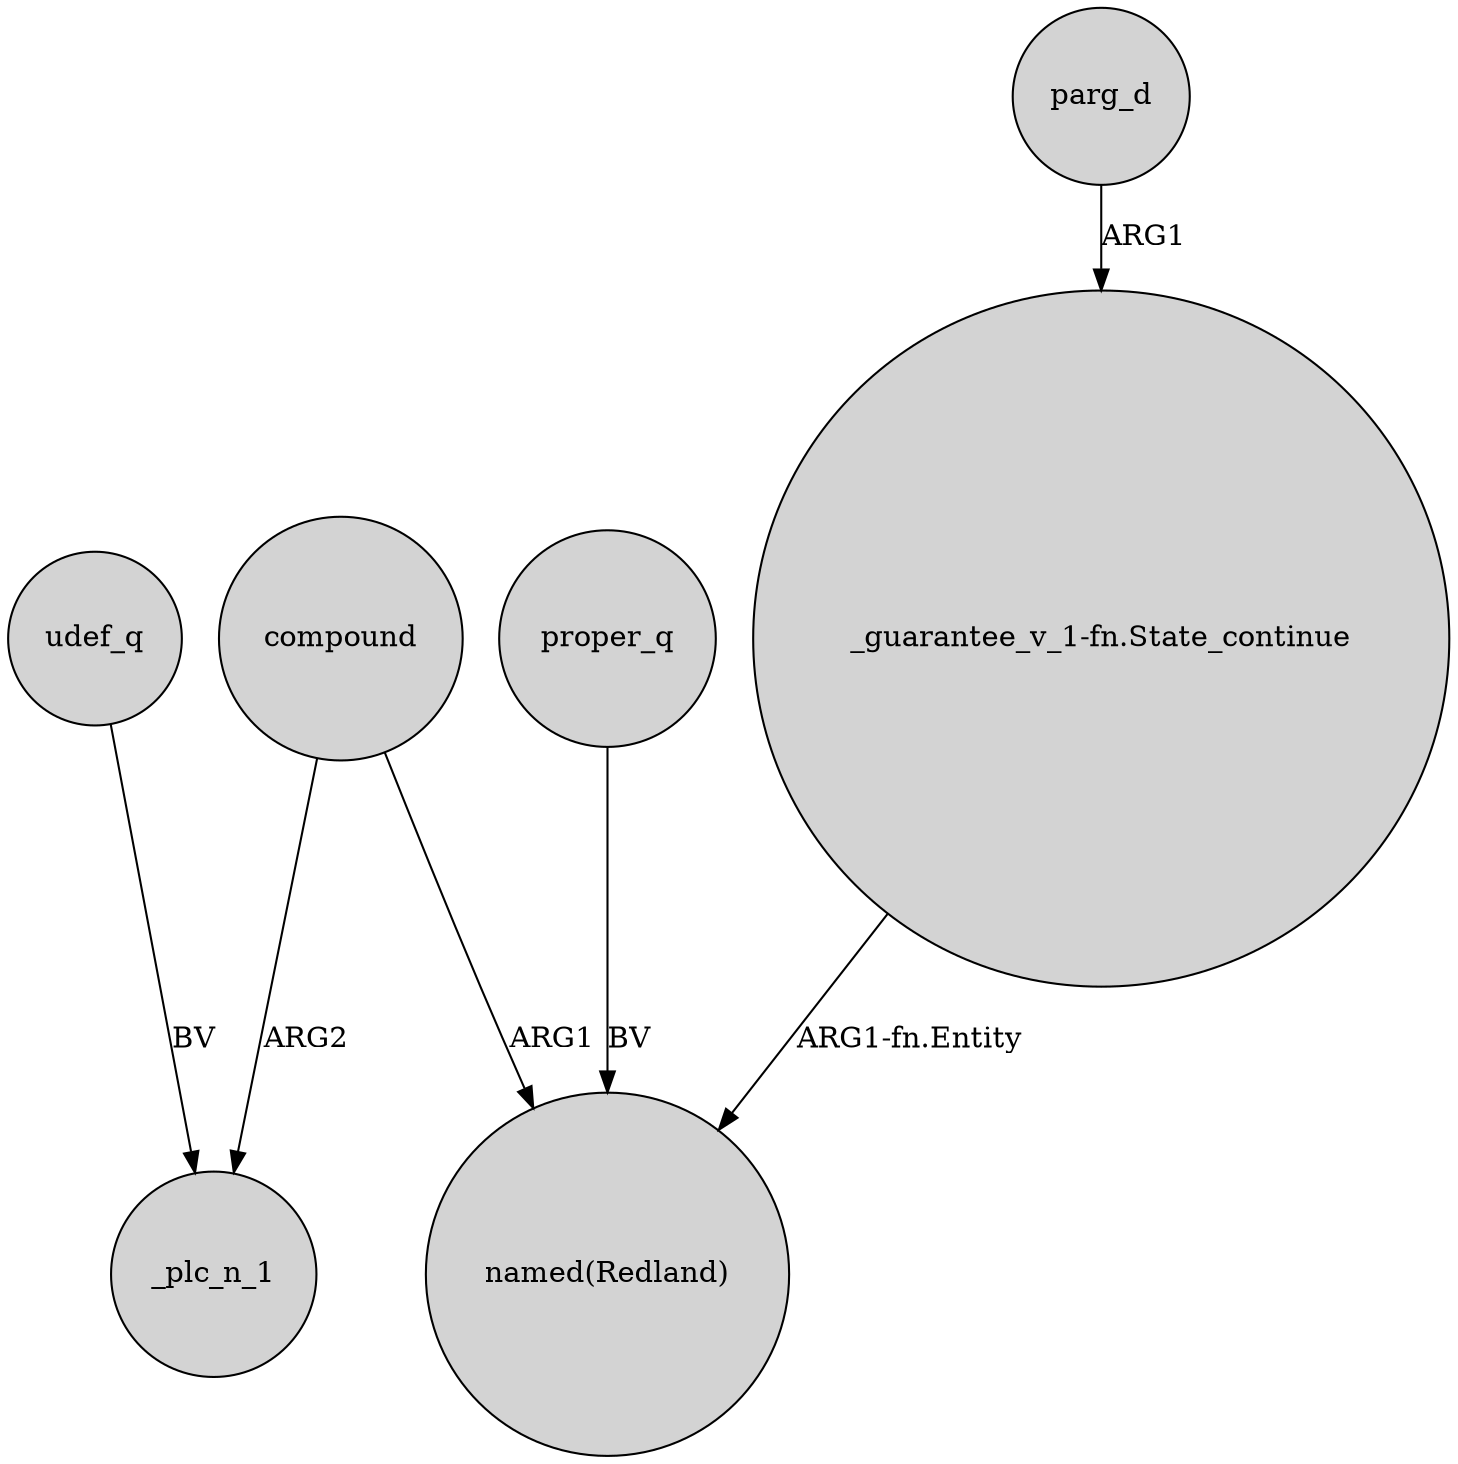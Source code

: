 digraph {
	node [shape=circle style=filled]
	compound -> _plc_n_1 [label=ARG2]
	udef_q -> _plc_n_1 [label=BV]
	compound -> "named(Redland)" [label=ARG1]
	"_guarantee_v_1-fn.State_continue" -> "named(Redland)" [label="ARG1-fn.Entity"]
	parg_d -> "_guarantee_v_1-fn.State_continue" [label=ARG1]
	proper_q -> "named(Redland)" [label=BV]
}
